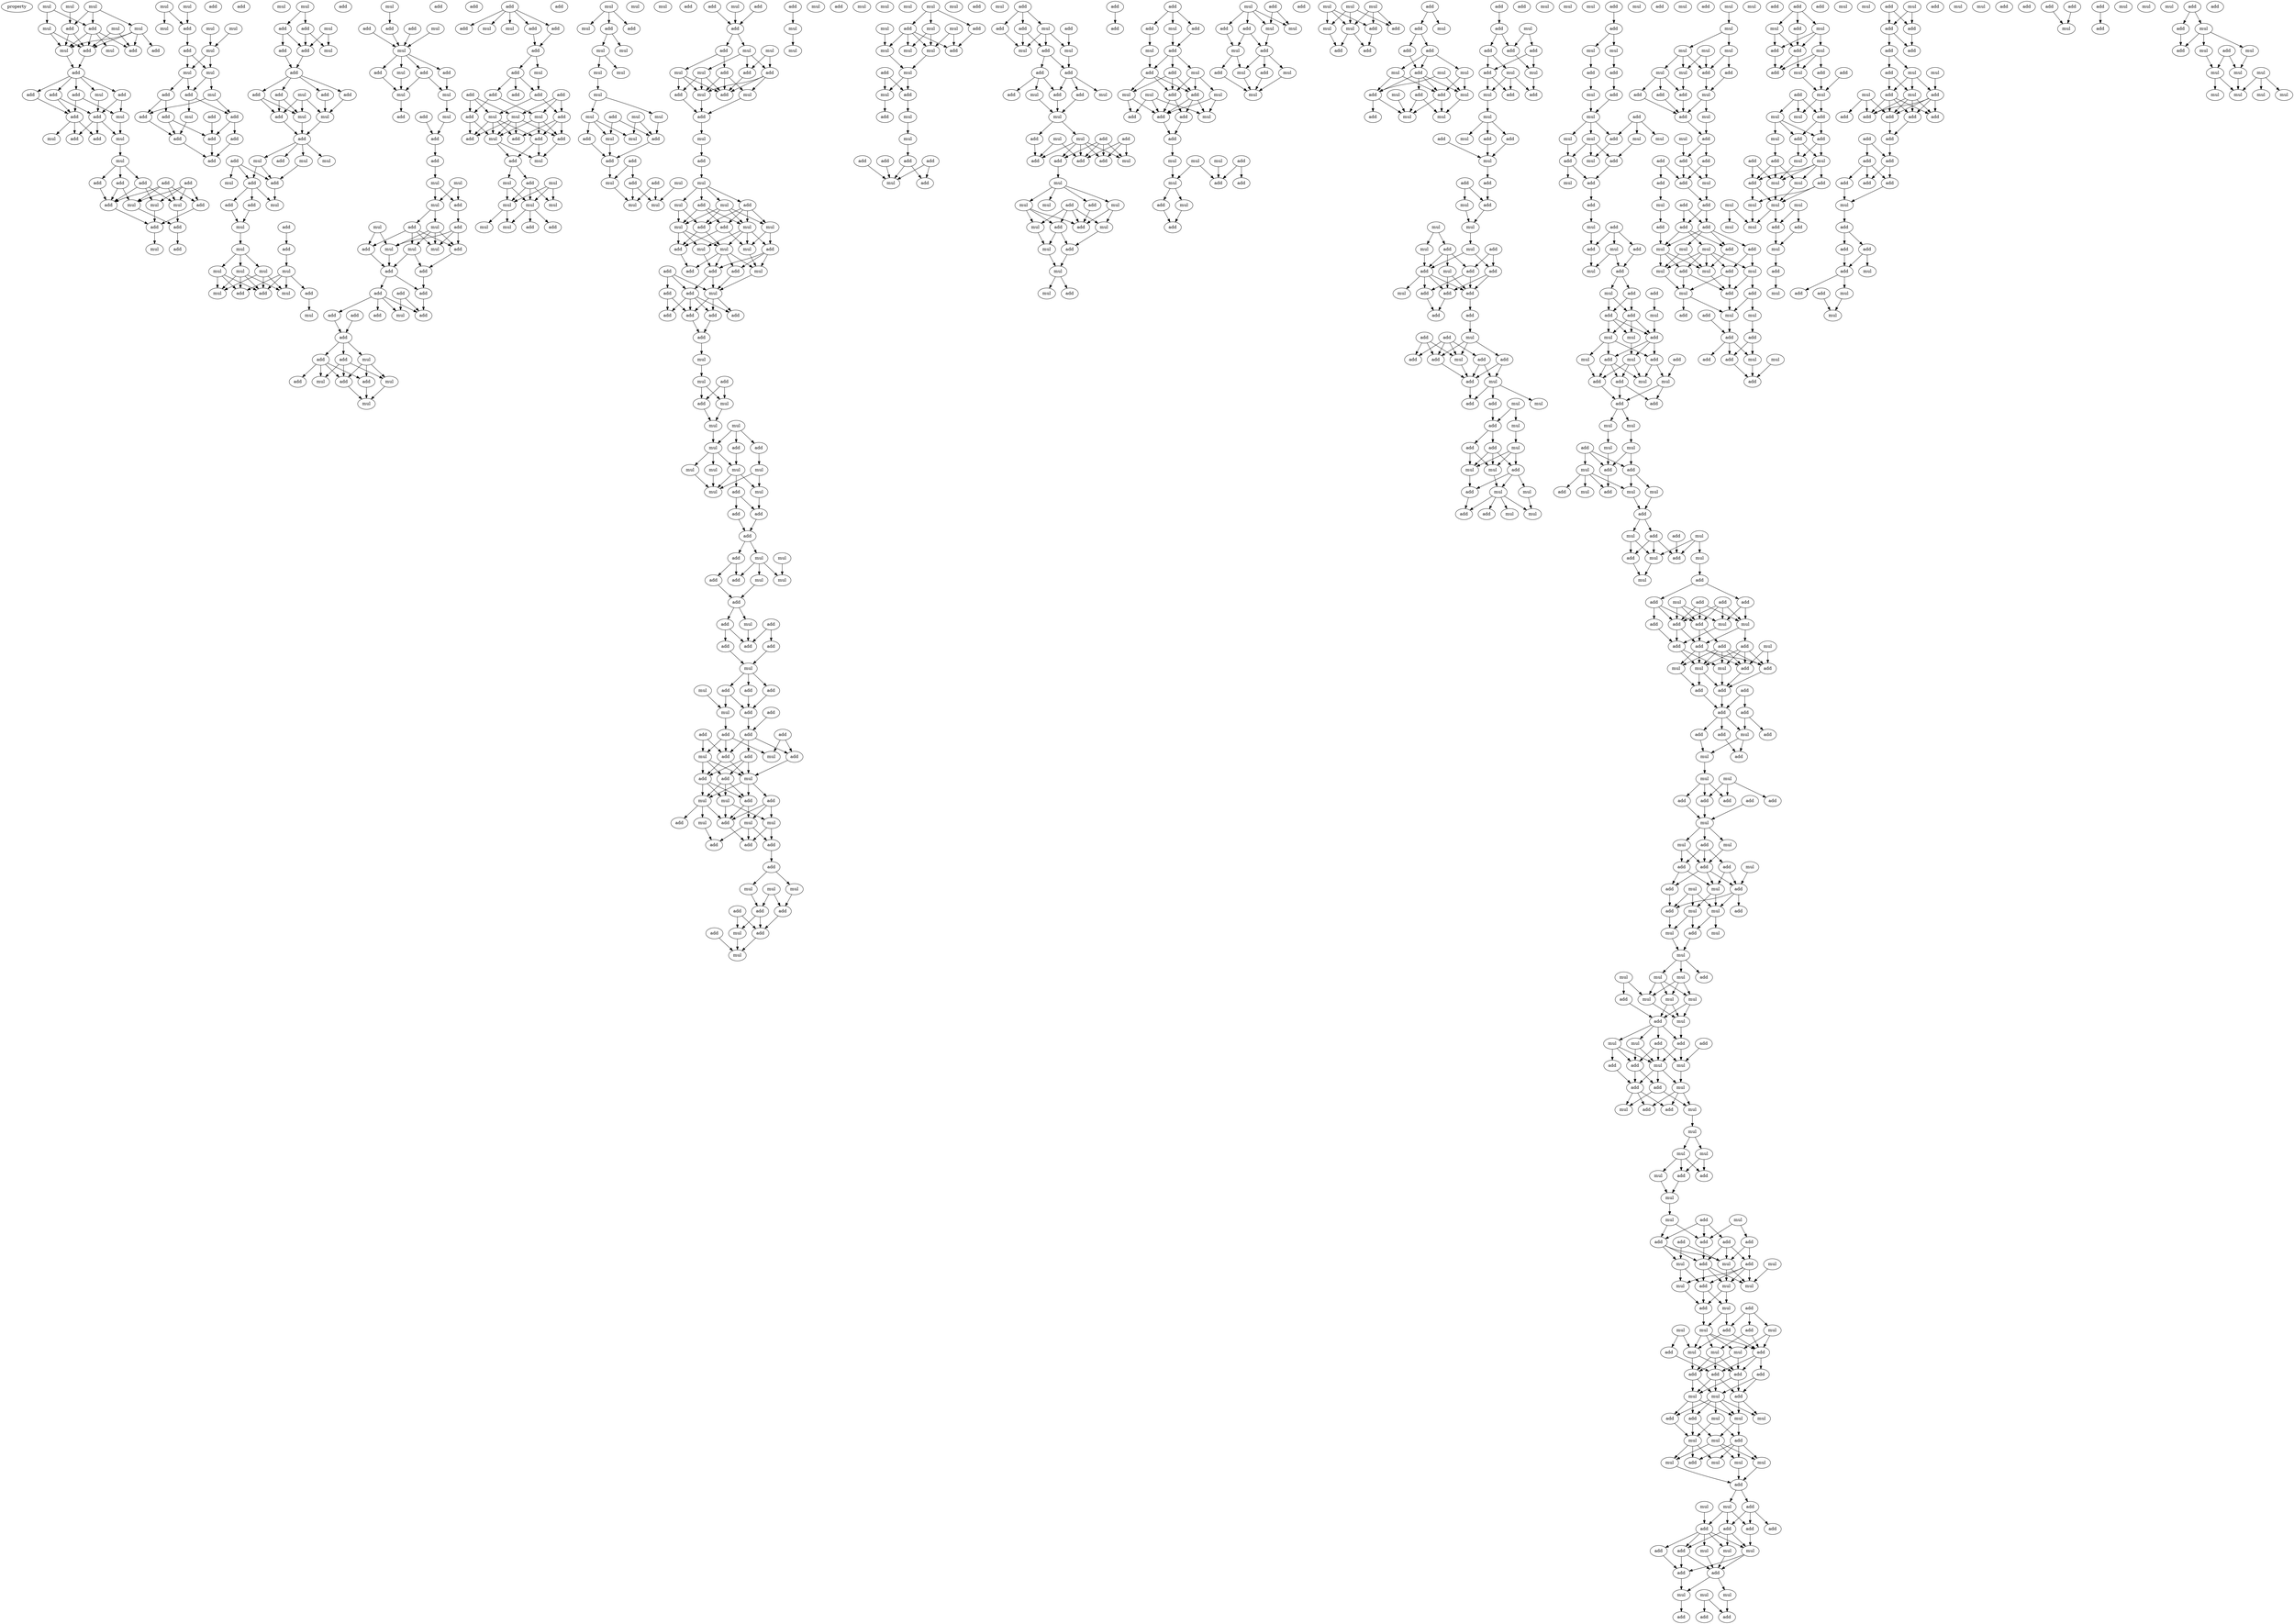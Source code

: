 digraph {
    node [fontcolor=black]
    property [mul=2,lf=1.6]
    0 [ label = mul ];
    1 [ label = mul ];
    2 [ label = mul ];
    3 [ label = mul ];
    4 [ label = mul ];
    5 [ label = add ];
    6 [ label = add ];
    7 [ label = mul ];
    8 [ label = mul ];
    9 [ label = add ];
    10 [ label = mul ];
    11 [ label = add ];
    12 [ label = add ];
    13 [ label = add ];
    14 [ label = add ];
    15 [ label = add ];
    16 [ label = mul ];
    17 [ label = add ];
    18 [ label = add ];
    19 [ label = add ];
    20 [ label = add ];
    21 [ label = mul ];
    22 [ label = add ];
    23 [ label = add ];
    24 [ label = mul ];
    25 [ label = mul ];
    26 [ label = mul ];
    27 [ label = add ];
    28 [ label = add ];
    29 [ label = add ];
    30 [ label = add ];
    31 [ label = add ];
    32 [ label = mul ];
    33 [ label = mul ];
    34 [ label = add ];
    35 [ label = mul ];
    36 [ label = add ];
    37 [ label = add ];
    38 [ label = add ];
    39 [ label = add ];
    40 [ label = mul ];
    41 [ label = mul ];
    42 [ label = mul ];
    43 [ label = mul ];
    44 [ label = mul ];
    45 [ label = add ];
    46 [ label = mul ];
    47 [ label = add ];
    48 [ label = mul ];
    49 [ label = mul ];
    50 [ label = mul ];
    51 [ label = mul ];
    52 [ label = add ];
    53 [ label = add ];
    54 [ label = add ];
    55 [ label = add ];
    56 [ label = add ];
    57 [ label = mul ];
    58 [ label = add ];
    59 [ label = add ];
    60 [ label = add ];
    61 [ label = add ];
    62 [ label = add ];
    63 [ label = add ];
    64 [ label = mul ];
    65 [ label = add ];
    66 [ label = mul ];
    67 [ label = mul ];
    68 [ label = add ];
    69 [ label = add ];
    70 [ label = add ];
    71 [ label = add ];
    72 [ label = add ];
    73 [ label = mul ];
    74 [ label = add ];
    75 [ label = add ];
    76 [ label = mul ];
    77 [ label = add ];
    78 [ label = add ];
    79 [ label = add ];
    80 [ label = add ];
    81 [ label = mul ];
    82 [ label = mul ];
    83 [ label = add ];
    84 [ label = add ];
    85 [ label = mul ];
    86 [ label = add ];
    87 [ label = mul ];
    88 [ label = mul ];
    89 [ label = add ];
    90 [ label = add ];
    91 [ label = mul ];
    92 [ label = mul ];
    93 [ label = add ];
    94 [ label = add ];
    95 [ label = mul ];
    96 [ label = add ];
    97 [ label = add ];
    98 [ label = mul ];
    99 [ label = mul ];
    100 [ label = mul ];
    101 [ label = mul ];
    102 [ label = mul ];
    103 [ label = add ];
    104 [ label = mul ];
    105 [ label = add ];
    106 [ label = add ];
    107 [ label = mul ];
    108 [ label = mul ];
    109 [ label = mul ];
    110 [ label = add ];
    111 [ label = add ];
    112 [ label = add ];
    113 [ label = mul ];
    114 [ label = mul ];
    115 [ label = add ];
    116 [ label = add ];
    117 [ label = add ];
    118 [ label = mul ];
    119 [ label = mul ];
    120 [ label = mul ];
    121 [ label = add ];
    122 [ label = add ];
    123 [ label = mul ];
    124 [ label = add ];
    125 [ label = add ];
    126 [ label = mul ];
    127 [ label = mul ];
    128 [ label = add ];
    129 [ label = mul ];
    130 [ label = add ];
    131 [ label = mul ];
    132 [ label = mul ];
    133 [ label = add ];
    134 [ label = add ];
    135 [ label = mul ];
    136 [ label = add ];
    137 [ label = mul ];
    138 [ label = mul ];
    139 [ label = add ];
    140 [ label = add ];
    141 [ label = add ];
    142 [ label = add ];
    143 [ label = add ];
    144 [ label = add ];
    145 [ label = add ];
    146 [ label = mul ];
    147 [ label = add ];
    148 [ label = add ];
    149 [ label = add ];
    150 [ label = add ];
    151 [ label = add ];
    152 [ label = mul ];
    153 [ label = add ];
    154 [ label = add ];
    155 [ label = mul ];
    156 [ label = add ];
    157 [ label = add ];
    158 [ label = mul ];
    159 [ label = mul ];
    160 [ label = add ];
    161 [ label = add ];
    162 [ label = add ];
    163 [ label = mul ];
    164 [ label = mul ];
    165 [ label = add ];
    166 [ label = add ];
    167 [ label = add ];
    168 [ label = add ];
    169 [ label = mul ];
    170 [ label = add ];
    171 [ label = add ];
    172 [ label = add ];
    173 [ label = add ];
    174 [ label = add ];
    175 [ label = mul ];
    176 [ label = mul ];
    177 [ label = add ];
    178 [ label = mul ];
    179 [ label = add ];
    180 [ label = mul ];
    181 [ label = add ];
    182 [ label = add ];
    183 [ label = add ];
    184 [ label = add ];
    185 [ label = mul ];
    186 [ label = add ];
    187 [ label = mul ];
    188 [ label = add ];
    189 [ label = mul ];
    190 [ label = mul ];
    191 [ label = mul ];
    192 [ label = mul ];
    193 [ label = add ];
    194 [ label = add ];
    195 [ label = add ];
    196 [ label = mul ];
    197 [ label = mul ];
    198 [ label = mul ];
    199 [ label = mul ];
    200 [ label = add ];
    201 [ label = add ];
    202 [ label = mul ];
    203 [ label = mul ];
    204 [ label = mul ];
    205 [ label = mul ];
    206 [ label = mul ];
    207 [ label = mul ];
    208 [ label = mul ];
    209 [ label = add ];
    210 [ label = mul ];
    211 [ label = mul ];
    212 [ label = add ];
    213 [ label = add ];
    214 [ label = mul ];
    215 [ label = mul ];
    216 [ label = add ];
    217 [ label = add ];
    218 [ label = add ];
    219 [ label = mul ];
    220 [ label = add ];
    221 [ label = mul ];
    222 [ label = mul ];
    223 [ label = mul ];
    224 [ label = mul ];
    225 [ label = add ];
    226 [ label = add ];
    227 [ label = mul ];
    228 [ label = add ];
    229 [ label = add ];
    230 [ label = add ];
    231 [ label = mul ];
    232 [ label = mul ];
    233 [ label = mul ];
    234 [ label = add ];
    235 [ label = add ];
    236 [ label = add ];
    237 [ label = mul ];
    238 [ label = add ];
    239 [ label = add ];
    240 [ label = mul ];
    241 [ label = mul ];
    242 [ label = add ];
    243 [ label = add ];
    244 [ label = mul ];
    245 [ label = mul ];
    246 [ label = mul ];
    247 [ label = add ];
    248 [ label = mul ];
    249 [ label = add ];
    250 [ label = mul ];
    251 [ label = mul ];
    252 [ label = add ];
    253 [ label = mul ];
    254 [ label = mul ];
    255 [ label = add ];
    256 [ label = add ];
    257 [ label = mul ];
    258 [ label = add ];
    259 [ label = mul ];
    260 [ label = mul ];
    261 [ label = mul ];
    262 [ label = add ];
    263 [ label = add ];
    264 [ label = add ];
    265 [ label = mul ];
    266 [ label = add ];
    267 [ label = add ];
    268 [ label = add ];
    269 [ label = add ];
    270 [ label = mul ];
    271 [ label = add ];
    272 [ label = add ];
    273 [ label = add ];
    274 [ label = add ];
    275 [ label = add ];
    276 [ label = mul ];
    277 [ label = mul ];
    278 [ label = add ];
    279 [ label = mul ];
    280 [ label = add ];
    281 [ label = mul ];
    282 [ label = mul ];
    283 [ label = mul ];
    284 [ label = add ];
    285 [ label = mul ];
    286 [ label = add ];
    287 [ label = add ];
    288 [ label = mul ];
    289 [ label = mul ];
    290 [ label = mul ];
    291 [ label = mul ];
    292 [ label = mul ];
    293 [ label = mul ];
    294 [ label = add ];
    295 [ label = add ];
    296 [ label = add ];
    297 [ label = add ];
    298 [ label = add ];
    299 [ label = mul ];
    300 [ label = mul ];
    301 [ label = mul ];
    302 [ label = mul ];
    303 [ label = add ];
    304 [ label = add ];
    305 [ label = mul ];
    306 [ label = add ];
    307 [ label = add ];
    308 [ label = mul ];
    309 [ label = add ];
    310 [ label = add ];
    311 [ label = add ];
    312 [ label = add ];
    313 [ label = mul ];
    314 [ label = add ];
    315 [ label = add ];
    316 [ label = mul ];
    317 [ label = add ];
    318 [ label = mul ];
    319 [ label = mul ];
    320 [ label = add ];
    321 [ label = add ];
    322 [ label = add ];
    323 [ label = add ];
    324 [ label = add ];
    325 [ label = add ];
    326 [ label = mul ];
    327 [ label = add ];
    328 [ label = add ];
    329 [ label = mul ];
    330 [ label = add ];
    331 [ label = add ];
    332 [ label = mul ];
    333 [ label = add ];
    334 [ label = mul ];
    335 [ label = add ];
    336 [ label = mul ];
    337 [ label = add ];
    338 [ label = add ];
    339 [ label = mul ];
    340 [ label = mul ];
    341 [ label = mul ];
    342 [ label = add ];
    343 [ label = add ];
    344 [ label = add ];
    345 [ label = add ];
    346 [ label = add ];
    347 [ label = mul ];
    348 [ label = mul ];
    349 [ label = mul ];
    350 [ label = add ];
    351 [ label = add ];
    352 [ label = add ];
    353 [ label = add ];
    354 [ label = mul ];
    355 [ label = add ];
    356 [ label = mul ];
    357 [ label = mul ];
    358 [ label = mul ];
    359 [ label = mul ];
    360 [ label = add ];
    361 [ label = mul ];
    362 [ label = add ];
    363 [ label = mul ];
    364 [ label = mul ];
    365 [ label = add ];
    366 [ label = mul ];
    367 [ label = mul ];
    368 [ label = mul ];
    369 [ label = add ];
    370 [ label = mul ];
    371 [ label = mul ];
    372 [ label = add ];
    373 [ label = mul ];
    374 [ label = add ];
    375 [ label = mul ];
    376 [ label = add ];
    377 [ label = add ];
    378 [ label = mul ];
    379 [ label = add ];
    380 [ label = add ];
    381 [ label = add ];
    382 [ label = mul ];
    383 [ label = add ];
    384 [ label = add ];
    385 [ label = add ];
    386 [ label = add ];
    387 [ label = add ];
    388 [ label = mul ];
    389 [ label = add ];
    390 [ label = mul ];
    391 [ label = mul ];
    392 [ label = add ];
    393 [ label = add ];
    394 [ label = add ];
    395 [ label = add ];
    396 [ label = mul ];
    397 [ label = mul ];
    398 [ label = add ];
    399 [ label = mul ];
    400 [ label = mul ];
    401 [ label = add ];
    402 [ label = mul ];
    403 [ label = add ];
    404 [ label = add ];
    405 [ label = add ];
    406 [ label = add ];
    407 [ label = add ];
    408 [ label = mul ];
    409 [ label = add ];
    410 [ label = mul ];
    411 [ label = mul ];
    412 [ label = add ];
    413 [ label = add ];
    414 [ label = mul ];
    415 [ label = mul ];
    416 [ label = add ];
    417 [ label = add ];
    418 [ label = mul ];
    419 [ label = mul ];
    420 [ label = mul ];
    421 [ label = add ];
    422 [ label = add ];
    423 [ label = mul ];
    424 [ label = mul ];
    425 [ label = add ];
    426 [ label = add ];
    427 [ label = add ];
    428 [ label = add ];
    429 [ label = add ];
    430 [ label = mul ];
    431 [ label = mul ];
    432 [ label = add ];
    433 [ label = add ];
    434 [ label = mul ];
    435 [ label = add ];
    436 [ label = add ];
    437 [ label = mul ];
    438 [ label = add ];
    439 [ label = mul ];
    440 [ label = mul ];
    441 [ label = mul ];
    442 [ label = add ];
    443 [ label = add ];
    444 [ label = add ];
    445 [ label = add ];
    446 [ label = mul ];
    447 [ label = add ];
    448 [ label = mul ];
    449 [ label = mul ];
    450 [ label = mul ];
    451 [ label = add ];
    452 [ label = add ];
    453 [ label = add ];
    454 [ label = mul ];
    455 [ label = add ];
    456 [ label = mul ];
    457 [ label = add ];
    458 [ label = mul ];
    459 [ label = add ];
    460 [ label = add ];
    461 [ label = mul ];
    462 [ label = add ];
    463 [ label = mul ];
    464 [ label = add ];
    465 [ label = add ];
    466 [ label = mul ];
    467 [ label = add ];
    468 [ label = mul ];
    469 [ label = mul ];
    470 [ label = mul ];
    471 [ label = mul ];
    472 [ label = mul ];
    473 [ label = mul ];
    474 [ label = mul ];
    475 [ label = add ];
    476 [ label = add ];
    477 [ label = add ];
    478 [ label = add ];
    479 [ label = add ];
    480 [ label = add ];
    481 [ label = mul ];
    482 [ label = add ];
    483 [ label = add ];
    484 [ label = mul ];
    485 [ label = add ];
    486 [ label = mul ];
    487 [ label = mul ];
    488 [ label = add ];
    489 [ label = mul ];
    490 [ label = add ];
    491 [ label = add ];
    492 [ label = mul ];
    493 [ label = mul ];
    494 [ label = mul ];
    495 [ label = add ];
    496 [ label = add ];
    497 [ label = mul ];
    498 [ label = add ];
    499 [ label = add ];
    500 [ label = add ];
    501 [ label = add ];
    502 [ label = add ];
    503 [ label = mul ];
    504 [ label = add ];
    505 [ label = mul ];
    506 [ label = add ];
    507 [ label = mul ];
    508 [ label = add ];
    509 [ label = mul ];
    510 [ label = add ];
    511 [ label = add ];
    512 [ label = mul ];
    513 [ label = mul ];
    514 [ label = add ];
    515 [ label = mul ];
    516 [ label = add ];
    517 [ label = add ];
    518 [ label = mul ];
    519 [ label = add ];
    520 [ label = mul ];
    521 [ label = mul ];
    522 [ label = mul ];
    523 [ label = add ];
    524 [ label = mul ];
    525 [ label = mul ];
    526 [ label = add ];
    527 [ label = add ];
    528 [ label = add ];
    529 [ label = add ];
    530 [ label = mul ];
    531 [ label = mul ];
    532 [ label = add ];
    533 [ label = add ];
    534 [ label = add ];
    535 [ label = mul ];
    536 [ label = add ];
    537 [ label = add ];
    538 [ label = add ];
    539 [ label = add ];
    540 [ label = mul ];
    541 [ label = add ];
    542 [ label = mul ];
    543 [ label = add ];
    544 [ label = add ];
    545 [ label = add ];
    546 [ label = add ];
    547 [ label = mul ];
    548 [ label = add ];
    549 [ label = mul ];
    550 [ label = mul ];
    551 [ label = add ];
    552 [ label = add ];
    553 [ label = mul ];
    554 [ label = add ];
    555 [ label = mul ];
    556 [ label = add ];
    557 [ label = mul ];
    558 [ label = add ];
    559 [ label = mul ];
    560 [ label = mul ];
    561 [ label = mul ];
    562 [ label = add ];
    563 [ label = add ];
    564 [ label = add ];
    565 [ label = add ];
    566 [ label = mul ];
    567 [ label = mul ];
    568 [ label = add ];
    569 [ label = mul ];
    570 [ label = mul ];
    571 [ label = add ];
    572 [ label = add ];
    573 [ label = mul ];
    574 [ label = add ];
    575 [ label = add ];
    576 [ label = mul ];
    577 [ label = mul ];
    578 [ label = mul ];
    579 [ label = mul ];
    580 [ label = mul ];
    581 [ label = add ];
    582 [ label = add ];
    583 [ label = mul ];
    584 [ label = add ];
    585 [ label = mul ];
    586 [ label = add ];
    587 [ label = add ];
    588 [ label = mul ];
    589 [ label = mul ];
    590 [ label = add ];
    591 [ label = add ];
    592 [ label = add ];
    593 [ label = mul ];
    594 [ label = add ];
    595 [ label = mul ];
    596 [ label = mul ];
    597 [ label = add ];
    598 [ label = add ];
    599 [ label = add ];
    600 [ label = mul ];
    601 [ label = add ];
    602 [ label = add ];
    603 [ label = mul ];
    604 [ label = mul ];
    605 [ label = mul ];
    606 [ label = add ];
    607 [ label = add ];
    608 [ label = mul ];
    609 [ label = add ];
    610 [ label = mul ];
    611 [ label = mul ];
    612 [ label = add ];
    613 [ label = add ];
    614 [ label = add ];
    615 [ label = add ];
    616 [ label = mul ];
    617 [ label = mul ];
    618 [ label = mul ];
    619 [ label = mul ];
    620 [ label = add ];
    621 [ label = add ];
    622 [ label = add ];
    623 [ label = mul ];
    624 [ label = mul ];
    625 [ label = add ];
    626 [ label = mul ];
    627 [ label = mul ];
    628 [ label = add ];
    629 [ label = add ];
    630 [ label = add ];
    631 [ label = mul ];
    632 [ label = mul ];
    633 [ label = add ];
    634 [ label = add ];
    635 [ label = mul ];
    636 [ label = add ];
    637 [ label = mul ];
    638 [ label = add ];
    639 [ label = mul ];
    640 [ label = add ];
    641 [ label = mul ];
    642 [ label = add ];
    643 [ label = add ];
    644 [ label = add ];
    645 [ label = add ];
    646 [ label = add ];
    647 [ label = add ];
    648 [ label = mul ];
    649 [ label = mul ];
    650 [ label = add ];
    651 [ label = add ];
    652 [ label = add ];
    653 [ label = add ];
    654 [ label = mul ];
    655 [ label = mul ];
    656 [ label = mul ];
    657 [ label = mul ];
    658 [ label = add ];
    659 [ label = add ];
    660 [ label = add ];
    661 [ label = add ];
    662 [ label = add ];
    663 [ label = add ];
    664 [ label = add ];
    665 [ label = mul ];
    666 [ label = add ];
    667 [ label = add ];
    668 [ label = add ];
    669 [ label = add ];
    670 [ label = mul ];
    671 [ label = mul ];
    672 [ label = mul ];
    673 [ label = add ];
    674 [ label = add ];
    675 [ label = add ];
    676 [ label = add ];
    677 [ label = add ];
    678 [ label = mul ];
    679 [ label = add ];
    680 [ label = mul ];
    681 [ label = mul ];
    682 [ label = add ];
    683 [ label = mul ];
    684 [ label = add ];
    685 [ label = add ];
    686 [ label = mul ];
    687 [ label = add ];
    688 [ label = add ];
    689 [ label = mul ];
    690 [ label = add ];
    691 [ label = mul ];
    692 [ label = mul ];
    693 [ label = add ];
    694 [ label = mul ];
    695 [ label = add ];
    696 [ label = add ];
    697 [ label = mul ];
    698 [ label = mul ];
    699 [ label = mul ];
    700 [ label = add ];
    701 [ label = mul ];
    702 [ label = mul ];
    703 [ label = mul ];
    704 [ label = mul ];
    705 [ label = add ];
    706 [ label = mul ];
    707 [ label = add ];
    708 [ label = mul ];
    709 [ label = mul ];
    710 [ label = add ];
    711 [ label = add ];
    712 [ label = add ];
    713 [ label = mul ];
    714 [ label = mul ];
    715 [ label = add ];
    716 [ label = mul ];
    717 [ label = add ];
    718 [ label = add ];
    719 [ label = add ];
    720 [ label = mul ];
    721 [ label = add ];
    722 [ label = mul ];
    723 [ label = add ];
    724 [ label = mul ];
    725 [ label = mul ];
    726 [ label = mul ];
    727 [ label = mul ];
    728 [ label = mul ];
    729 [ label = add ];
    730 [ label = add ];
    731 [ label = mul ];
    732 [ label = add ];
    733 [ label = mul ];
    734 [ label = mul ];
    735 [ label = add ];
    736 [ label = mul ];
    737 [ label = add ];
    738 [ label = add ];
    739 [ label = add ];
    740 [ label = add ];
    741 [ label = add ];
    742 [ label = mul ];
    743 [ label = add ];
    744 [ label = mul ];
    745 [ label = mul ];
    746 [ label = add ];
    747 [ label = add ];
    748 [ label = mul ];
    749 [ label = mul ];
    750 [ label = mul ];
    751 [ label = add ];
    752 [ label = mul ];
    753 [ label = add ];
    754 [ label = mul ];
    755 [ label = add ];
    756 [ label = mul ];
    757 [ label = add ];
    758 [ label = mul ];
    759 [ label = mul ];
    760 [ label = mul ];
    761 [ label = add ];
    762 [ label = mul ];
    763 [ label = add ];
    764 [ label = add ];
    765 [ label = add ];
    766 [ label = add ];
    767 [ label = add ];
    768 [ label = add ];
    769 [ label = mul ];
    770 [ label = mul ];
    771 [ label = mul ];
    772 [ label = mul ];
    773 [ label = add ];
    774 [ label = mul ];
    775 [ label = add ];
    776 [ label = add ];
    777 [ label = mul ];
    778 [ label = mul ];
    779 [ label = mul ];
    780 [ label = mul ];
    781 [ label = mul ];
    782 [ label = mul ];
    783 [ label = add ];
    784 [ label = add ];
    785 [ label = mul ];
    786 [ label = mul ];
    787 [ label = add ];
    788 [ label = add ];
    789 [ label = add ];
    790 [ label = add ];
    791 [ label = add ];
    792 [ label = mul ];
    793 [ label = mul ];
    794 [ label = mul ];
    795 [ label = add ];
    796 [ label = add ];
    797 [ label = add ];
    798 [ label = add ];
    799 [ label = mul ];
    800 [ label = mul ];
    801 [ label = mul ];
    802 [ label = add ];
    803 [ label = add ];
    804 [ label = mul ];
    805 [ label = add ];
    806 [ label = mul ];
    807 [ label = mul ];
    808 [ label = mul ];
    809 [ label = mul ];
    810 [ label = mul ];
    811 [ label = add ];
    812 [ label = add ];
    813 [ label = mul ];
    814 [ label = mul ];
    815 [ label = add ];
    816 [ label = add ];
    817 [ label = add ];
    818 [ label = add ];
    819 [ label = mul ];
    820 [ label = mul ];
    821 [ label = add ];
    822 [ label = add ];
    823 [ label = add ];
    824 [ label = add ];
    825 [ label = add ];
    826 [ label = add ];
    827 [ label = mul ];
    828 [ label = add ];
    829 [ label = mul ];
    830 [ label = add ];
    831 [ label = mul ];
    832 [ label = add ];
    833 [ label = add ];
    834 [ label = add ];
    835 [ label = mul ];
    836 [ label = add ];
    837 [ label = mul ];
    838 [ label = mul ];
    839 [ label = add ];
    840 [ label = add ];
    841 [ label = mul ];
    842 [ label = mul ];
    843 [ label = add ];
    844 [ label = mul ];
    845 [ label = mul ];
    846 [ label = add ];
    847 [ label = add ];
    848 [ label = add ];
    849 [ label = add ];
    850 [ label = mul ];
    851 [ label = mul ];
    852 [ label = add ];
    853 [ label = add ];
    854 [ label = mul ];
    855 [ label = add ];
    856 [ label = mul ];
    857 [ label = add ];
    858 [ label = add ];
    859 [ label = add ];
    860 [ label = add ];
    861 [ label = add ];
    862 [ label = mul ];
    863 [ label = add ];
    864 [ label = mul ];
    865 [ label = mul ];
    866 [ label = add ];
    867 [ label = add ];
    868 [ label = mul ];
    869 [ label = add ];
    870 [ label = add ];
    871 [ label = mul ];
    872 [ label = add ];
    873 [ label = add ];
    874 [ label = mul ];
    875 [ label = mul ];
    876 [ label = add ];
    877 [ label = mul ];
    878 [ label = add ];
    879 [ label = add ];
    880 [ label = mul ];
    881 [ label = add ];
    882 [ label = mul ];
    883 [ label = add ];
    884 [ label = mul ];
    885 [ label = add ];
    886 [ label = add ];
    887 [ label = mul ];
    888 [ label = mul ];
    889 [ label = mul ];
    890 [ label = mul ];
    891 [ label = mul ];
    892 [ label = mul ];
    893 [ label = add ];
    894 [ label = mul ];
    895 [ label = mul ];
    896 [ label = add ];
    897 [ label = mul ];
    898 [ label = add ];
    899 [ label = mul ];
    900 [ label = mul ];
    901 [ label = add ];
    902 [ label = mul ];
    903 [ label = add ];
    904 [ label = add ];
    905 [ label = add ];
    906 [ label = add ];
    907 [ label = mul ];
    908 [ label = add ];
    909 [ label = mul ];
    910 [ label = add ];
    911 [ label = mul ];
    912 [ label = mul ];
    913 [ label = mul ];
    914 [ label = add ];
    915 [ label = add ];
    916 [ label = add ];
    917 [ label = add ];
    918 [ label = add ];
    919 [ label = add ];
    920 [ label = add ];
    921 [ label = add ];
    922 [ label = add ];
    923 [ label = add ];
    924 [ label = add ];
    925 [ label = add ];
    926 [ label = add ];
    927 [ label = add ];
    928 [ label = mul ];
    929 [ label = add ];
    930 [ label = mul ];
    931 [ label = add ];
    932 [ label = add ];
    933 [ label = add ];
    934 [ label = mul ];
    935 [ label = add ];
    936 [ label = add ];
    937 [ label = add ];
    938 [ label = mul ];
    939 [ label = add ];
    940 [ label = mul ];
    941 [ label = add ];
    942 [ label = add ];
    943 [ label = mul ];
    944 [ label = add ];
    945 [ label = mul ];
    946 [ label = add ];
    947 [ label = mul ];
    948 [ label = mul ];
    949 [ label = add ];
    950 [ label = add ];
    951 [ label = add ];
    952 [ label = mul ];
    953 [ label = add ];
    954 [ label = add ];
    955 [ label = mul ];
    956 [ label = mul ];
    957 [ label = mul ];
    958 [ label = mul ];
    959 [ label = mul ];
    960 [ label = mul ];
    961 [ label = mul ];
    962 [ label = mul ];
    963 [ label = mul ];
    0 -> 3 [ name = 0 ];
    0 -> 5 [ name = 1 ];
    0 -> 6 [ name = 2 ];
    1 -> 6 [ name = 3 ];
    2 -> 5 [ name = 4 ];
    2 -> 7 [ name = 5 ];
    3 -> 8 [ name = 6 ];
    3 -> 9 [ name = 7 ];
    3 -> 11 [ name = 8 ];
    3 -> 12 [ name = 9 ];
    4 -> 9 [ name = 10 ];
    4 -> 12 [ name = 11 ];
    5 -> 8 [ name = 12 ];
    5 -> 9 [ name = 13 ];
    5 -> 10 [ name = 14 ];
    5 -> 12 [ name = 15 ];
    6 -> 8 [ name = 16 ];
    6 -> 9 [ name = 17 ];
    7 -> 8 [ name = 18 ];
    7 -> 9 [ name = 19 ];
    8 -> 13 [ name = 20 ];
    9 -> 13 [ name = 21 ];
    13 -> 14 [ name = 22 ];
    13 -> 15 [ name = 23 ];
    13 -> 16 [ name = 24 ];
    13 -> 17 [ name = 25 ];
    13 -> 18 [ name = 26 ];
    14 -> 19 [ name = 27 ];
    14 -> 21 [ name = 28 ];
    15 -> 19 [ name = 29 ];
    16 -> 20 [ name = 30 ];
    17 -> 20 [ name = 31 ];
    17 -> 21 [ name = 32 ];
    18 -> 19 [ name = 33 ];
    18 -> 20 [ name = 34 ];
    19 -> 22 [ name = 35 ];
    19 -> 23 [ name = 36 ];
    19 -> 24 [ name = 37 ];
    20 -> 22 [ name = 38 ];
    20 -> 23 [ name = 39 ];
    20 -> 25 [ name = 40 ];
    21 -> 25 [ name = 41 ];
    25 -> 26 [ name = 42 ];
    26 -> 27 [ name = 43 ];
    26 -> 28 [ name = 44 ];
    26 -> 29 [ name = 45 ];
    27 -> 34 [ name = 46 ];
    28 -> 32 [ name = 47 ];
    28 -> 33 [ name = 48 ];
    28 -> 34 [ name = 49 ];
    29 -> 34 [ name = 50 ];
    29 -> 35 [ name = 51 ];
    30 -> 32 [ name = 52 ];
    30 -> 34 [ name = 53 ];
    30 -> 35 [ name = 54 ];
    30 -> 36 [ name = 55 ];
    31 -> 32 [ name = 56 ];
    31 -> 33 [ name = 57 ];
    31 -> 35 [ name = 58 ];
    31 -> 36 [ name = 59 ];
    32 -> 37 [ name = 60 ];
    33 -> 38 [ name = 61 ];
    34 -> 38 [ name = 62 ];
    35 -> 37 [ name = 63 ];
    36 -> 38 [ name = 64 ];
    37 -> 39 [ name = 65 ];
    38 -> 40 [ name = 66 ];
    41 -> 43 [ name = 67 ];
    41 -> 45 [ name = 68 ];
    42 -> 45 [ name = 69 ];
    44 -> 48 [ name = 70 ];
    45 -> 47 [ name = 71 ];
    46 -> 48 [ name = 72 ];
    47 -> 49 [ name = 73 ];
    47 -> 50 [ name = 74 ];
    48 -> 49 [ name = 75 ];
    48 -> 50 [ name = 76 ];
    49 -> 52 [ name = 77 ];
    49 -> 53 [ name = 78 ];
    50 -> 51 [ name = 79 ];
    50 -> 53 [ name = 80 ];
    51 -> 54 [ name = 81 ];
    51 -> 56 [ name = 82 ];
    52 -> 54 [ name = 83 ];
    52 -> 58 [ name = 84 ];
    53 -> 56 [ name = 85 ];
    53 -> 57 [ name = 86 ];
    54 -> 59 [ name = 87 ];
    55 -> 61 [ name = 88 ];
    56 -> 60 [ name = 89 ];
    56 -> 61 [ name = 90 ];
    57 -> 59 [ name = 91 ];
    58 -> 59 [ name = 92 ];
    58 -> 61 [ name = 93 ];
    59 -> 65 [ name = 94 ];
    60 -> 65 [ name = 95 ];
    61 -> 65 [ name = 96 ];
    66 -> 68 [ name = 97 ];
    66 -> 69 [ name = 98 ];
    67 -> 72 [ name = 99 ];
    67 -> 73 [ name = 100 ];
    68 -> 71 [ name = 101 ];
    68 -> 72 [ name = 102 ];
    69 -> 72 [ name = 103 ];
    69 -> 73 [ name = 104 ];
    71 -> 74 [ name = 105 ];
    72 -> 74 [ name = 106 ];
    74 -> 75 [ name = 107 ];
    74 -> 77 [ name = 108 ];
    74 -> 78 [ name = 109 ];
    74 -> 79 [ name = 110 ];
    75 -> 80 [ name = 111 ];
    75 -> 81 [ name = 112 ];
    76 -> 80 [ name = 113 ];
    76 -> 81 [ name = 114 ];
    76 -> 82 [ name = 115 ];
    77 -> 82 [ name = 116 ];
    78 -> 80 [ name = 117 ];
    78 -> 81 [ name = 118 ];
    79 -> 82 [ name = 119 ];
    80 -> 83 [ name = 120 ];
    81 -> 83 [ name = 121 ];
    82 -> 83 [ name = 122 ];
    83 -> 84 [ name = 123 ];
    83 -> 85 [ name = 124 ];
    83 -> 87 [ name = 125 ];
    83 -> 88 [ name = 126 ];
    85 -> 90 [ name = 127 ];
    86 -> 89 [ name = 128 ];
    86 -> 90 [ name = 129 ];
    86 -> 91 [ name = 130 ];
    88 -> 89 [ name = 131 ];
    88 -> 90 [ name = 132 ];
    89 -> 92 [ name = 133 ];
    89 -> 93 [ name = 134 ];
    89 -> 94 [ name = 135 ];
    90 -> 92 [ name = 136 ];
    93 -> 95 [ name = 137 ];
    94 -> 95 [ name = 138 ];
    95 -> 98 [ name = 139 ];
    96 -> 97 [ name = 140 ];
    97 -> 100 [ name = 141 ];
    98 -> 99 [ name = 142 ];
    98 -> 101 [ name = 143 ];
    98 -> 102 [ name = 144 ];
    99 -> 103 [ name = 145 ];
    99 -> 104 [ name = 146 ];
    99 -> 105 [ name = 147 ];
    99 -> 107 [ name = 148 ];
    100 -> 103 [ name = 149 ];
    100 -> 104 [ name = 150 ];
    100 -> 105 [ name = 151 ];
    100 -> 106 [ name = 152 ];
    101 -> 103 [ name = 153 ];
    101 -> 104 [ name = 154 ];
    101 -> 107 [ name = 155 ];
    102 -> 103 [ name = 156 ];
    102 -> 105 [ name = 157 ];
    102 -> 107 [ name = 158 ];
    106 -> 108 [ name = 159 ];
    109 -> 111 [ name = 160 ];
    110 -> 114 [ name = 161 ];
    111 -> 114 [ name = 162 ];
    112 -> 114 [ name = 163 ];
    113 -> 114 [ name = 164 ];
    114 -> 115 [ name = 165 ];
    114 -> 116 [ name = 166 ];
    114 -> 117 [ name = 167 ];
    114 -> 118 [ name = 168 ];
    115 -> 120 [ name = 169 ];
    116 -> 119 [ name = 170 ];
    117 -> 119 [ name = 171 ];
    117 -> 120 [ name = 172 ];
    118 -> 120 [ name = 173 ];
    119 -> 123 [ name = 174 ];
    120 -> 122 [ name = 175 ];
    121 -> 124 [ name = 176 ];
    123 -> 124 [ name = 177 ];
    124 -> 125 [ name = 178 ];
    125 -> 126 [ name = 179 ];
    126 -> 128 [ name = 180 ];
    126 -> 129 [ name = 181 ];
    127 -> 128 [ name = 182 ];
    127 -> 129 [ name = 183 ];
    128 -> 133 [ name = 184 ];
    129 -> 130 [ name = 185 ];
    129 -> 131 [ name = 186 ];
    130 -> 134 [ name = 187 ];
    130 -> 135 [ name = 188 ];
    130 -> 136 [ name = 189 ];
    130 -> 138 [ name = 190 ];
    131 -> 135 [ name = 191 ];
    131 -> 136 [ name = 192 ];
    131 -> 137 [ name = 193 ];
    131 -> 138 [ name = 194 ];
    132 -> 134 [ name = 195 ];
    132 -> 137 [ name = 196 ];
    133 -> 136 [ name = 197 ];
    133 -> 137 [ name = 198 ];
    133 -> 138 [ name = 199 ];
    134 -> 139 [ name = 200 ];
    135 -> 139 [ name = 201 ];
    135 -> 140 [ name = 202 ];
    136 -> 140 [ name = 203 ];
    137 -> 139 [ name = 204 ];
    139 -> 141 [ name = 205 ];
    139 -> 143 [ name = 206 ];
    140 -> 141 [ name = 207 ];
    141 -> 145 [ name = 208 ];
    142 -> 145 [ name = 209 ];
    142 -> 146 [ name = 210 ];
    143 -> 144 [ name = 211 ];
    143 -> 145 [ name = 212 ];
    143 -> 146 [ name = 213 ];
    143 -> 147 [ name = 214 ];
    144 -> 150 [ name = 215 ];
    148 -> 150 [ name = 216 ];
    150 -> 151 [ name = 217 ];
    150 -> 152 [ name = 218 ];
    150 -> 153 [ name = 219 ];
    151 -> 155 [ name = 220 ];
    151 -> 157 [ name = 221 ];
    151 -> 158 [ name = 222 ];
    152 -> 156 [ name = 223 ];
    152 -> 157 [ name = 224 ];
    152 -> 158 [ name = 225 ];
    153 -> 154 [ name = 226 ];
    153 -> 155 [ name = 227 ];
    153 -> 156 [ name = 228 ];
    153 -> 157 [ name = 229 ];
    156 -> 159 [ name = 230 ];
    157 -> 159 [ name = 231 ];
    158 -> 159 [ name = 232 ];
    161 -> 162 [ name = 233 ];
    161 -> 163 [ name = 234 ];
    161 -> 164 [ name = 235 ];
    161 -> 165 [ name = 236 ];
    161 -> 166 [ name = 237 ];
    165 -> 167 [ name = 238 ];
    166 -> 167 [ name = 239 ];
    167 -> 168 [ name = 240 ];
    167 -> 169 [ name = 241 ];
    168 -> 172 [ name = 242 ];
    168 -> 173 [ name = 243 ];
    168 -> 174 [ name = 244 ];
    169 -> 172 [ name = 245 ];
    170 -> 175 [ name = 246 ];
    170 -> 176 [ name = 247 ];
    170 -> 179 [ name = 248 ];
    171 -> 175 [ name = 249 ];
    171 -> 177 [ name = 250 ];
    171 -> 178 [ name = 251 ];
    172 -> 176 [ name = 252 ];
    172 -> 177 [ name = 253 ];
    173 -> 178 [ name = 254 ];
    173 -> 179 [ name = 255 ];
    175 -> 180 [ name = 256 ];
    175 -> 182 [ name = 257 ];
    175 -> 183 [ name = 258 ];
    175 -> 184 [ name = 259 ];
    176 -> 180 [ name = 260 ];
    176 -> 181 [ name = 261 ];
    176 -> 182 [ name = 262 ];
    176 -> 184 [ name = 263 ];
    177 -> 181 [ name = 264 ];
    177 -> 183 [ name = 265 ];
    177 -> 184 [ name = 266 ];
    178 -> 180 [ name = 267 ];
    178 -> 181 [ name = 268 ];
    178 -> 183 [ name = 269 ];
    179 -> 180 [ name = 270 ];
    179 -> 182 [ name = 271 ];
    180 -> 185 [ name = 272 ];
    180 -> 186 [ name = 273 ];
    181 -> 185 [ name = 274 ];
    181 -> 186 [ name = 275 ];
    183 -> 185 [ name = 276 ];
    186 -> 188 [ name = 277 ];
    186 -> 189 [ name = 278 ];
    187 -> 190 [ name = 279 ];
    187 -> 191 [ name = 280 ];
    187 -> 192 [ name = 281 ];
    188 -> 190 [ name = 282 ];
    188 -> 191 [ name = 283 ];
    188 -> 192 [ name = 284 ];
    189 -> 190 [ name = 285 ];
    189 -> 191 [ name = 286 ];
    190 -> 196 [ name = 287 ];
    190 -> 197 [ name = 288 ];
    191 -> 194 [ name = 289 ];
    191 -> 195 [ name = 290 ];
    191 -> 196 [ name = 291 ];
    198 -> 199 [ name = 292 ];
    198 -> 200 [ name = 293 ];
    198 -> 201 [ name = 294 ];
    200 -> 203 [ name = 295 ];
    200 -> 204 [ name = 296 ];
    203 -> 205 [ name = 297 ];
    203 -> 206 [ name = 298 ];
    205 -> 207 [ name = 299 ];
    207 -> 208 [ name = 300 ];
    207 -> 210 [ name = 301 ];
    208 -> 213 [ name = 302 ];
    209 -> 213 [ name = 303 ];
    209 -> 215 [ name = 304 ];
    210 -> 212 [ name = 305 ];
    210 -> 214 [ name = 306 ];
    210 -> 215 [ name = 307 ];
    211 -> 213 [ name = 308 ];
    211 -> 214 [ name = 309 ];
    212 -> 217 [ name = 310 ];
    213 -> 217 [ name = 311 ];
    215 -> 217 [ name = 312 ];
    216 -> 218 [ name = 313 ];
    216 -> 219 [ name = 314 ];
    217 -> 219 [ name = 315 ];
    218 -> 222 [ name = 316 ];
    218 -> 223 [ name = 317 ];
    219 -> 222 [ name = 318 ];
    220 -> 222 [ name = 319 ];
    220 -> 223 [ name = 320 ];
    221 -> 223 [ name = 321 ];
    226 -> 229 [ name = 322 ];
    227 -> 229 [ name = 323 ];
    228 -> 229 [ name = 324 ];
    229 -> 230 [ name = 325 ];
    229 -> 231 [ name = 326 ];
    230 -> 233 [ name = 327 ];
    230 -> 234 [ name = 328 ];
    231 -> 235 [ name = 329 ];
    231 -> 236 [ name = 330 ];
    231 -> 237 [ name = 331 ];
    232 -> 235 [ name = 332 ];
    232 -> 236 [ name = 333 ];
    233 -> 238 [ name = 334 ];
    233 -> 239 [ name = 335 ];
    233 -> 241 [ name = 336 ];
    234 -> 238 [ name = 337 ];
    234 -> 240 [ name = 338 ];
    234 -> 241 [ name = 339 ];
    235 -> 238 [ name = 340 ];
    236 -> 238 [ name = 341 ];
    236 -> 240 [ name = 342 ];
    236 -> 241 [ name = 343 ];
    237 -> 238 [ name = 344 ];
    237 -> 239 [ name = 345 ];
    237 -> 241 [ name = 346 ];
    239 -> 243 [ name = 347 ];
    240 -> 243 [ name = 348 ];
    241 -> 243 [ name = 349 ];
    242 -> 245 [ name = 350 ];
    243 -> 244 [ name = 351 ];
    244 -> 247 [ name = 352 ];
    245 -> 246 [ name = 353 ];
    247 -> 248 [ name = 354 ];
    248 -> 249 [ name = 355 ];
    248 -> 250 [ name = 356 ];
    248 -> 251 [ name = 357 ];
    248 -> 252 [ name = 358 ];
    249 -> 254 [ name = 359 ];
    249 -> 255 [ name = 360 ];
    249 -> 257 [ name = 361 ];
    250 -> 256 [ name = 362 ];
    250 -> 257 [ name = 363 ];
    251 -> 253 [ name = 364 ];
    251 -> 254 [ name = 365 ];
    251 -> 256 [ name = 366 ];
    251 -> 257 [ name = 367 ];
    252 -> 253 [ name = 368 ];
    252 -> 254 [ name = 369 ];
    252 -> 255 [ name = 370 ];
    252 -> 256 [ name = 371 ];
    253 -> 261 [ name = 372 ];
    253 -> 262 [ name = 373 ];
    254 -> 259 [ name = 374 ];
    254 -> 260 [ name = 375 ];
    254 -> 261 [ name = 376 ];
    254 -> 262 [ name = 377 ];
    255 -> 258 [ name = 378 ];
    255 -> 261 [ name = 379 ];
    256 -> 258 [ name = 380 ];
    256 -> 260 [ name = 381 ];
    257 -> 258 [ name = 382 ];
    257 -> 259 [ name = 383 ];
    257 -> 260 [ name = 384 ];
    258 -> 264 [ name = 385 ];
    259 -> 267 [ name = 386 ];
    260 -> 263 [ name = 387 ];
    260 -> 264 [ name = 388 ];
    260 -> 265 [ name = 389 ];
    260 -> 267 [ name = 390 ];
    261 -> 265 [ name = 391 ];
    262 -> 263 [ name = 392 ];
    262 -> 265 [ name = 393 ];
    262 -> 267 [ name = 394 ];
    263 -> 270 [ name = 395 ];
    265 -> 270 [ name = 396 ];
    266 -> 268 [ name = 397 ];
    266 -> 269 [ name = 398 ];
    266 -> 270 [ name = 399 ];
    267 -> 268 [ name = 400 ];
    267 -> 270 [ name = 401 ];
    268 -> 271 [ name = 402 ];
    268 -> 272 [ name = 403 ];
    268 -> 273 [ name = 404 ];
    268 -> 274 [ name = 405 ];
    269 -> 273 [ name = 406 ];
    269 -> 274 [ name = 407 ];
    270 -> 271 [ name = 408 ];
    270 -> 272 [ name = 409 ];
    270 -> 273 [ name = 410 ];
    272 -> 275 [ name = 411 ];
    273 -> 275 [ name = 412 ];
    275 -> 276 [ name = 413 ];
    276 -> 277 [ name = 414 ];
    277 -> 280 [ name = 415 ];
    277 -> 281 [ name = 416 ];
    278 -> 280 [ name = 417 ];
    278 -> 281 [ name = 418 ];
    280 -> 283 [ name = 419 ];
    281 -> 283 [ name = 420 ];
    282 -> 284 [ name = 421 ];
    282 -> 285 [ name = 422 ];
    282 -> 286 [ name = 423 ];
    283 -> 285 [ name = 424 ];
    284 -> 290 [ name = 425 ];
    285 -> 288 [ name = 426 ];
    285 -> 290 [ name = 427 ];
    285 -> 291 [ name = 428 ];
    286 -> 289 [ name = 429 ];
    288 -> 293 [ name = 430 ];
    289 -> 292 [ name = 431 ];
    289 -> 293 [ name = 432 ];
    290 -> 292 [ name = 433 ];
    290 -> 293 [ name = 434 ];
    290 -> 294 [ name = 435 ];
    291 -> 293 [ name = 436 ];
    292 -> 295 [ name = 437 ];
    294 -> 295 [ name = 438 ];
    294 -> 296 [ name = 439 ];
    295 -> 297 [ name = 440 ];
    296 -> 297 [ name = 441 ];
    297 -> 298 [ name = 442 ];
    297 -> 299 [ name = 443 ];
    298 -> 303 [ name = 444 ];
    298 -> 304 [ name = 445 ];
    299 -> 302 [ name = 446 ];
    299 -> 303 [ name = 447 ];
    299 -> 305 [ name = 448 ];
    300 -> 305 [ name = 449 ];
    302 -> 306 [ name = 450 ];
    304 -> 306 [ name = 451 ];
    306 -> 308 [ name = 452 ];
    306 -> 309 [ name = 453 ];
    307 -> 311 [ name = 454 ];
    307 -> 312 [ name = 455 ];
    308 -> 312 [ name = 456 ];
    309 -> 310 [ name = 457 ];
    309 -> 312 [ name = 458 ];
    310 -> 313 [ name = 459 ];
    311 -> 313 [ name = 460 ];
    313 -> 314 [ name = 461 ];
    313 -> 315 [ name = 462 ];
    313 -> 317 [ name = 463 ];
    314 -> 320 [ name = 464 ];
    315 -> 320 [ name = 465 ];
    316 -> 319 [ name = 466 ];
    317 -> 319 [ name = 467 ];
    317 -> 320 [ name = 468 ];
    319 -> 325 [ name = 469 ];
    320 -> 323 [ name = 470 ];
    321 -> 323 [ name = 471 ];
    322 -> 327 [ name = 472 ];
    322 -> 329 [ name = 473 ];
    323 -> 327 [ name = 474 ];
    323 -> 328 [ name = 475 ];
    323 -> 330 [ name = 476 ];
    324 -> 326 [ name = 477 ];
    324 -> 330 [ name = 478 ];
    325 -> 326 [ name = 479 ];
    325 -> 327 [ name = 480 ];
    325 -> 329 [ name = 481 ];
    327 -> 331 [ name = 482 ];
    327 -> 332 [ name = 483 ];
    328 -> 331 [ name = 484 ];
    328 -> 332 [ name = 485 ];
    328 -> 333 [ name = 486 ];
    329 -> 331 [ name = 487 ];
    329 -> 332 [ name = 488 ];
    329 -> 333 [ name = 489 ];
    330 -> 332 [ name = 490 ];
    331 -> 334 [ name = 491 ];
    331 -> 336 [ name = 492 ];
    331 -> 337 [ name = 493 ];
    332 -> 335 [ name = 494 ];
    332 -> 336 [ name = 495 ];
    332 -> 337 [ name = 496 ];
    333 -> 334 [ name = 497 ];
    333 -> 336 [ name = 498 ];
    333 -> 337 [ name = 499 ];
    334 -> 339 [ name = 500 ];
    334 -> 342 [ name = 501 ];
    335 -> 339 [ name = 502 ];
    335 -> 341 [ name = 503 ];
    335 -> 342 [ name = 504 ];
    336 -> 338 [ name = 505 ];
    336 -> 340 [ name = 506 ];
    336 -> 342 [ name = 507 ];
    337 -> 341 [ name = 508 ];
    337 -> 342 [ name = 509 ];
    339 -> 344 [ name = 510 ];
    339 -> 345 [ name = 511 ];
    340 -> 343 [ name = 512 ];
    341 -> 343 [ name = 513 ];
    341 -> 344 [ name = 514 ];
    341 -> 345 [ name = 515 ];
    342 -> 345 [ name = 516 ];
    344 -> 346 [ name = 517 ];
    346 -> 348 [ name = 518 ];
    346 -> 349 [ name = 519 ];
    347 -> 350 [ name = 520 ];
    347 -> 352 [ name = 521 ];
    348 -> 350 [ name = 522 ];
    349 -> 352 [ name = 523 ];
    350 -> 355 [ name = 524 ];
    351 -> 354 [ name = 525 ];
    351 -> 355 [ name = 526 ];
    352 -> 354 [ name = 527 ];
    352 -> 355 [ name = 528 ];
    353 -> 356 [ name = 529 ];
    354 -> 356 [ name = 530 ];
    355 -> 356 [ name = 531 ];
    358 -> 359 [ name = 532 ];
    358 -> 360 [ name = 533 ];
    358 -> 362 [ name = 534 ];
    359 -> 366 [ name = 535 ];
    359 -> 367 [ name = 536 ];
    360 -> 365 [ name = 537 ];
    361 -> 365 [ name = 538 ];
    361 -> 366 [ name = 539 ];
    362 -> 364 [ name = 540 ];
    362 -> 365 [ name = 541 ];
    362 -> 366 [ name = 542 ];
    362 -> 367 [ name = 543 ];
    363 -> 364 [ name = 544 ];
    364 -> 370 [ name = 545 ];
    366 -> 370 [ name = 546 ];
    369 -> 371 [ name = 547 ];
    369 -> 372 [ name = 548 ];
    370 -> 371 [ name = 549 ];
    370 -> 372 [ name = 550 ];
    371 -> 374 [ name = 551 ];
    372 -> 373 [ name = 552 ];
    373 -> 375 [ name = 553 ];
    375 -> 379 [ name = 554 ];
    377 -> 382 [ name = 555 ];
    379 -> 382 [ name = 556 ];
    379 -> 383 [ name = 557 ];
    380 -> 382 [ name = 558 ];
    381 -> 382 [ name = 559 ];
    381 -> 383 [ name = 560 ];
    384 -> 386 [ name = 561 ];
    384 -> 387 [ name = 562 ];
    384 -> 388 [ name = 563 ];
    385 -> 391 [ name = 564 ];
    386 -> 389 [ name = 565 ];
    386 -> 390 [ name = 566 ];
    387 -> 390 [ name = 567 ];
    388 -> 389 [ name = 568 ];
    388 -> 390 [ name = 569 ];
    388 -> 391 [ name = 570 ];
    389 -> 392 [ name = 571 ];
    389 -> 393 [ name = 572 ];
    391 -> 393 [ name = 573 ];
    392 -> 395 [ name = 574 ];
    392 -> 397 [ name = 575 ];
    392 -> 398 [ name = 576 ];
    393 -> 394 [ name = 577 ];
    393 -> 396 [ name = 578 ];
    393 -> 398 [ name = 579 ];
    394 -> 399 [ name = 580 ];
    397 -> 399 [ name = 581 ];
    398 -> 399 [ name = 582 ];
    399 -> 400 [ name = 583 ];
    399 -> 403 [ name = 584 ];
    400 -> 405 [ name = 585 ];
    400 -> 406 [ name = 586 ];
    400 -> 407 [ name = 587 ];
    400 -> 408 [ name = 588 ];
    400 -> 409 [ name = 589 ];
    401 -> 406 [ name = 590 ];
    401 -> 407 [ name = 591 ];
    401 -> 408 [ name = 592 ];
    401 -> 409 [ name = 593 ];
    402 -> 405 [ name = 594 ];
    402 -> 406 [ name = 595 ];
    403 -> 405 [ name = 596 ];
    404 -> 406 [ name = 597 ];
    404 -> 408 [ name = 598 ];
    404 -> 409 [ name = 599 ];
    407 -> 410 [ name = 600 ];
    410 -> 411 [ name = 601 ];
    410 -> 412 [ name = 602 ];
    410 -> 414 [ name = 603 ];
    410 -> 415 [ name = 604 ];
    411 -> 416 [ name = 605 ];
    411 -> 417 [ name = 606 ];
    411 -> 419 [ name = 607 ];
    412 -> 416 [ name = 608 ];
    413 -> 416 [ name = 609 ];
    413 -> 417 [ name = 610 ];
    413 -> 418 [ name = 611 ];
    413 -> 419 [ name = 612 ];
    414 -> 416 [ name = 613 ];
    414 -> 418 [ name = 614 ];
    417 -> 420 [ name = 615 ];
    417 -> 421 [ name = 616 ];
    418 -> 421 [ name = 617 ];
    419 -> 420 [ name = 618 ];
    420 -> 423 [ name = 619 ];
    421 -> 423 [ name = 620 ];
    422 -> 426 [ name = 621 ];
    423 -> 424 [ name = 622 ];
    423 -> 425 [ name = 623 ];
    427 -> 428 [ name = 624 ];
    427 -> 429 [ name = 625 ];
    427 -> 430 [ name = 626 ];
    428 -> 431 [ name = 627 ];
    429 -> 432 [ name = 628 ];
    430 -> 432 [ name = 629 ];
    431 -> 435 [ name = 630 ];
    432 -> 433 [ name = 631 ];
    432 -> 434 [ name = 632 ];
    432 -> 435 [ name = 633 ];
    433 -> 436 [ name = 634 ];
    433 -> 437 [ name = 635 ];
    433 -> 438 [ name = 636 ];
    434 -> 436 [ name = 637 ];
    434 -> 438 [ name = 638 ];
    434 -> 439 [ name = 639 ];
    435 -> 436 [ name = 640 ];
    435 -> 437 [ name = 641 ];
    435 -> 438 [ name = 642 ];
    436 -> 442 [ name = 643 ];
    436 -> 443 [ name = 644 ];
    437 -> 442 [ name = 645 ];
    437 -> 444 [ name = 646 ];
    438 -> 441 [ name = 647 ];
    438 -> 442 [ name = 648 ];
    438 -> 443 [ name = 649 ];
    439 -> 441 [ name = 650 ];
    439 -> 442 [ name = 651 ];
    440 -> 441 [ name = 652 ];
    440 -> 442 [ name = 653 ];
    440 -> 444 [ name = 654 ];
    442 -> 445 [ name = 655 ];
    443 -> 445 [ name = 656 ];
    445 -> 449 [ name = 657 ];
    446 -> 452 [ name = 658 ];
    447 -> 451 [ name = 659 ];
    447 -> 452 [ name = 660 ];
    448 -> 450 [ name = 661 ];
    448 -> 452 [ name = 662 ];
    449 -> 450 [ name = 663 ];
    450 -> 453 [ name = 664 ];
    450 -> 454 [ name = 665 ];
    453 -> 455 [ name = 666 ];
    454 -> 455 [ name = 667 ];
    456 -> 458 [ name = 668 ];
    456 -> 459 [ name = 669 ];
    456 -> 460 [ name = 670 ];
    456 -> 461 [ name = 671 ];
    457 -> 458 [ name = 672 ];
    457 -> 461 [ name = 673 ];
    458 -> 464 [ name = 674 ];
    459 -> 463 [ name = 675 ];
    460 -> 463 [ name = 676 ];
    460 -> 464 [ name = 677 ];
    463 -> 465 [ name = 678 ];
    463 -> 466 [ name = 679 ];
    464 -> 466 [ name = 680 ];
    464 -> 467 [ name = 681 ];
    464 -> 468 [ name = 682 ];
    465 -> 469 [ name = 683 ];
    466 -> 469 [ name = 684 ];
    467 -> 469 [ name = 685 ];
    468 -> 469 [ name = 686 ];
    470 -> 473 [ name = 687 ];
    470 -> 474 [ name = 688 ];
    470 -> 476 [ name = 689 ];
    471 -> 474 [ name = 690 ];
    471 -> 475 [ name = 691 ];
    471 -> 476 [ name = 692 ];
    472 -> 473 [ name = 693 ];
    472 -> 474 [ name = 694 ];
    472 -> 475 [ name = 695 ];
    473 -> 477 [ name = 696 ];
    474 -> 477 [ name = 697 ];
    474 -> 478 [ name = 698 ];
    475 -> 478 [ name = 699 ];
    479 -> 480 [ name = 700 ];
    479 -> 481 [ name = 701 ];
    480 -> 482 [ name = 702 ];
    480 -> 483 [ name = 703 ];
    482 -> 485 [ name = 704 ];
    483 -> 484 [ name = 705 ];
    483 -> 485 [ name = 706 ];
    483 -> 487 [ name = 707 ];
    484 -> 489 [ name = 708 ];
    484 -> 491 [ name = 709 ];
    485 -> 488 [ name = 710 ];
    485 -> 489 [ name = 711 ];
    485 -> 490 [ name = 712 ];
    485 -> 491 [ name = 713 ];
    486 -> 489 [ name = 714 ];
    486 -> 490 [ name = 715 ];
    487 -> 490 [ name = 716 ];
    487 -> 491 [ name = 717 ];
    488 -> 493 [ name = 718 ];
    488 -> 494 [ name = 719 ];
    489 -> 493 [ name = 720 ];
    490 -> 494 [ name = 721 ];
    490 -> 495 [ name = 722 ];
    491 -> 493 [ name = 723 ];
    491 -> 494 [ name = 724 ];
    492 -> 494 [ name = 725 ];
    496 -> 498 [ name = 726 ];
    497 -> 499 [ name = 727 ];
    497 -> 500 [ name = 728 ];
    498 -> 500 [ name = 729 ];
    498 -> 502 [ name = 730 ];
    499 -> 504 [ name = 731 ];
    499 -> 505 [ name = 732 ];
    500 -> 505 [ name = 733 ];
    502 -> 503 [ name = 734 ];
    502 -> 504 [ name = 735 ];
    503 -> 506 [ name = 736 ];
    503 -> 507 [ name = 737 ];
    503 -> 508 [ name = 738 ];
    504 -> 507 [ name = 739 ];
    504 -> 508 [ name = 740 ];
    505 -> 506 [ name = 741 ];
    507 -> 509 [ name = 742 ];
    509 -> 510 [ name = 743 ];
    509 -> 511 [ name = 744 ];
    509 -> 512 [ name = 745 ];
    510 -> 515 [ name = 746 ];
    511 -> 515 [ name = 747 ];
    514 -> 515 [ name = 748 ];
    515 -> 516 [ name = 749 ];
    516 -> 519 [ name = 750 ];
    517 -> 518 [ name = 751 ];
    517 -> 519 [ name = 752 ];
    518 -> 520 [ name = 753 ];
    519 -> 520 [ name = 754 ];
    520 -> 525 [ name = 755 ];
    521 -> 523 [ name = 756 ];
    521 -> 524 [ name = 757 ];
    523 -> 528 [ name = 758 ];
    523 -> 529 [ name = 759 ];
    523 -> 530 [ name = 760 ];
    524 -> 528 [ name = 761 ];
    525 -> 527 [ name = 762 ];
    525 -> 528 [ name = 763 ];
    526 -> 527 [ name = 764 ];
    526 -> 529 [ name = 765 ];
    527 -> 532 [ name = 766 ];
    527 -> 533 [ name = 767 ];
    528 -> 531 [ name = 768 ];
    528 -> 532 [ name = 769 ];
    528 -> 533 [ name = 770 ];
    528 -> 534 [ name = 771 ];
    529 -> 532 [ name = 772 ];
    529 -> 534 [ name = 773 ];
    530 -> 532 [ name = 774 ];
    530 -> 533 [ name = 775 ];
    532 -> 536 [ name = 776 ];
    533 -> 537 [ name = 777 ];
    534 -> 537 [ name = 778 ];
    536 -> 540 [ name = 779 ];
    538 -> 542 [ name = 780 ];
    538 -> 543 [ name = 781 ];
    538 -> 544 [ name = 782 ];
    538 -> 545 [ name = 783 ];
    539 -> 542 [ name = 784 ];
    539 -> 543 [ name = 785 ];
    539 -> 544 [ name = 786 ];
    540 -> 541 [ name = 787 ];
    540 -> 542 [ name = 788 ];
    540 -> 543 [ name = 789 ];
    541 -> 546 [ name = 790 ];
    541 -> 547 [ name = 791 ];
    542 -> 546 [ name = 792 ];
    543 -> 546 [ name = 793 ];
    545 -> 546 [ name = 794 ];
    545 -> 547 [ name = 795 ];
    546 -> 551 [ name = 796 ];
    547 -> 548 [ name = 797 ];
    547 -> 549 [ name = 798 ];
    547 -> 551 [ name = 799 ];
    548 -> 552 [ name = 800 ];
    550 -> 552 [ name = 801 ];
    550 -> 553 [ name = 802 ];
    552 -> 554 [ name = 803 ];
    552 -> 556 [ name = 804 ];
    553 -> 555 [ name = 805 ];
    554 -> 557 [ name = 806 ];
    554 -> 558 [ name = 807 ];
    554 -> 559 [ name = 808 ];
    555 -> 557 [ name = 809 ];
    555 -> 558 [ name = 810 ];
    555 -> 559 [ name = 811 ];
    556 -> 557 [ name = 812 ];
    556 -> 559 [ name = 813 ];
    557 -> 562 [ name = 814 ];
    558 -> 560 [ name = 815 ];
    558 -> 561 [ name = 816 ];
    558 -> 562 [ name = 817 ];
    559 -> 561 [ name = 818 ];
    560 -> 567 [ name = 819 ];
    561 -> 564 [ name = 820 ];
    561 -> 565 [ name = 821 ];
    561 -> 566 [ name = 822 ];
    561 -> 567 [ name = 823 ];
    562 -> 565 [ name = 824 ];
    563 -> 568 [ name = 825 ];
    568 -> 569 [ name = 826 ];
    568 -> 570 [ name = 827 ];
    569 -> 571 [ name = 828 ];
    570 -> 572 [ name = 829 ];
    571 -> 573 [ name = 830 ];
    572 -> 574 [ name = 831 ];
    573 -> 576 [ name = 832 ];
    574 -> 576 [ name = 833 ];
    575 -> 579 [ name = 834 ];
    575 -> 580 [ name = 835 ];
    575 -> 581 [ name = 836 ];
    576 -> 577 [ name = 837 ];
    576 -> 578 [ name = 838 ];
    576 -> 581 [ name = 839 ];
    577 -> 582 [ name = 840 ];
    577 -> 583 [ name = 841 ];
    577 -> 584 [ name = 842 ];
    578 -> 584 [ name = 843 ];
    580 -> 582 [ name = 844 ];
    581 -> 583 [ name = 845 ];
    582 -> 586 [ name = 846 ];
    584 -> 585 [ name = 847 ];
    584 -> 586 [ name = 848 ];
    586 -> 587 [ name = 849 ];
    587 -> 589 [ name = 850 ];
    589 -> 592 [ name = 851 ];
    590 -> 591 [ name = 852 ];
    590 -> 592 [ name = 853 ];
    590 -> 593 [ name = 854 ];
    591 -> 594 [ name = 855 ];
    592 -> 595 [ name = 856 ];
    593 -> 594 [ name = 857 ];
    593 -> 595 [ name = 858 ];
    594 -> 596 [ name = 859 ];
    594 -> 597 [ name = 860 ];
    596 -> 599 [ name = 861 ];
    596 -> 601 [ name = 862 ];
    597 -> 599 [ name = 863 ];
    597 -> 601 [ name = 864 ];
    598 -> 600 [ name = 865 ];
    599 -> 602 [ name = 866 ];
    599 -> 603 [ name = 867 ];
    599 -> 604 [ name = 868 ];
    600 -> 602 [ name = 869 ];
    601 -> 602 [ name = 870 ];
    601 -> 603 [ name = 871 ];
    601 -> 604 [ name = 872 ];
    602 -> 606 [ name = 873 ];
    602 -> 607 [ name = 874 ];
    602 -> 608 [ name = 875 ];
    603 -> 605 [ name = 876 ];
    603 -> 606 [ name = 877 ];
    603 -> 607 [ name = 878 ];
    604 -> 608 [ name = 879 ];
    605 -> 613 [ name = 880 ];
    606 -> 610 [ name = 881 ];
    606 -> 611 [ name = 882 ];
    607 -> 610 [ name = 883 ];
    607 -> 612 [ name = 884 ];
    607 -> 613 [ name = 885 ];
    608 -> 610 [ name = 886 ];
    608 -> 612 [ name = 887 ];
    608 -> 613 [ name = 888 ];
    609 -> 611 [ name = 889 ];
    611 -> 614 [ name = 890 ];
    611 -> 615 [ name = 891 ];
    612 -> 614 [ name = 892 ];
    612 -> 615 [ name = 893 ];
    613 -> 614 [ name = 894 ];
    614 -> 616 [ name = 895 ];
    614 -> 617 [ name = 896 ];
    616 -> 618 [ name = 897 ];
    617 -> 619 [ name = 898 ];
    618 -> 621 [ name = 899 ];
    618 -> 622 [ name = 900 ];
    619 -> 622 [ name = 901 ];
    620 -> 621 [ name = 902 ];
    620 -> 622 [ name = 903 ];
    620 -> 623 [ name = 904 ];
    621 -> 624 [ name = 905 ];
    621 -> 626 [ name = 906 ];
    622 -> 625 [ name = 907 ];
    623 -> 625 [ name = 908 ];
    623 -> 626 [ name = 909 ];
    623 -> 627 [ name = 910 ];
    623 -> 628 [ name = 911 ];
    624 -> 629 [ name = 912 ];
    626 -> 629 [ name = 913 ];
    629 -> 632 [ name = 914 ];
    629 -> 633 [ name = 915 ];
    630 -> 634 [ name = 916 ];
    631 -> 634 [ name = 917 ];
    631 -> 635 [ name = 918 ];
    631 -> 637 [ name = 919 ];
    632 -> 635 [ name = 920 ];
    632 -> 636 [ name = 921 ];
    633 -> 634 [ name = 922 ];
    633 -> 635 [ name = 923 ];
    633 -> 636 [ name = 924 ];
    635 -> 639 [ name = 925 ];
    636 -> 639 [ name = 926 ];
    637 -> 638 [ name = 927 ];
    638 -> 640 [ name = 928 ];
    638 -> 644 [ name = 929 ];
    640 -> 645 [ name = 930 ];
    640 -> 646 [ name = 931 ];
    640 -> 647 [ name = 932 ];
    641 -> 646 [ name = 933 ];
    641 -> 647 [ name = 934 ];
    641 -> 649 [ name = 935 ];
    642 -> 646 [ name = 936 ];
    642 -> 647 [ name = 937 ];
    642 -> 648 [ name = 938 ];
    642 -> 649 [ name = 939 ];
    643 -> 646 [ name = 940 ];
    643 -> 647 [ name = 941 ];
    643 -> 648 [ name = 942 ];
    644 -> 648 [ name = 943 ];
    644 -> 649 [ name = 944 ];
    645 -> 652 [ name = 945 ];
    646 -> 651 [ name = 946 ];
    646 -> 653 [ name = 947 ];
    647 -> 652 [ name = 948 ];
    647 -> 653 [ name = 949 ];
    648 -> 650 [ name = 950 ];
    648 -> 653 [ name = 951 ];
    649 -> 652 [ name = 952 ];
    650 -> 656 [ name = 953 ];
    650 -> 657 [ name = 954 ];
    650 -> 658 [ name = 955 ];
    650 -> 659 [ name = 956 ];
    651 -> 655 [ name = 957 ];
    651 -> 656 [ name = 958 ];
    651 -> 657 [ name = 959 ];
    651 -> 658 [ name = 960 ];
    651 -> 659 [ name = 961 ];
    652 -> 656 [ name = 962 ];
    652 -> 657 [ name = 963 ];
    653 -> 655 [ name = 964 ];
    653 -> 657 [ name = 965 ];
    653 -> 658 [ name = 966 ];
    653 -> 659 [ name = 967 ];
    654 -> 658 [ name = 968 ];
    654 -> 659 [ name = 969 ];
    655 -> 662 [ name = 970 ];
    656 -> 661 [ name = 971 ];
    657 -> 661 [ name = 972 ];
    657 -> 662 [ name = 973 ];
    658 -> 661 [ name = 974 ];
    659 -> 661 [ name = 975 ];
    660 -> 663 [ name = 976 ];
    660 -> 664 [ name = 977 ];
    661 -> 663 [ name = 978 ];
    662 -> 663 [ name = 979 ];
    663 -> 665 [ name = 980 ];
    663 -> 667 [ name = 981 ];
    663 -> 668 [ name = 982 ];
    664 -> 665 [ name = 983 ];
    664 -> 666 [ name = 984 ];
    665 -> 669 [ name = 985 ];
    665 -> 670 [ name = 986 ];
    667 -> 669 [ name = 987 ];
    668 -> 670 [ name = 988 ];
    670 -> 672 [ name = 989 ];
    671 -> 675 [ name = 990 ];
    671 -> 676 [ name = 991 ];
    671 -> 677 [ name = 992 ];
    672 -> 674 [ name = 993 ];
    672 -> 676 [ name = 994 ];
    672 -> 677 [ name = 995 ];
    673 -> 678 [ name = 996 ];
    674 -> 678 [ name = 997 ];
    677 -> 678 [ name = 998 ];
    678 -> 679 [ name = 999 ];
    678 -> 680 [ name = 1000 ];
    678 -> 681 [ name = 1001 ];
    679 -> 682 [ name = 1002 ];
    679 -> 684 [ name = 1003 ];
    679 -> 685 [ name = 1004 ];
    680 -> 685 [ name = 1005 ];
    681 -> 684 [ name = 1006 ];
    681 -> 685 [ name = 1007 ];
    682 -> 687 [ name = 1008 ];
    682 -> 689 [ name = 1009 ];
    683 -> 687 [ name = 1010 ];
    684 -> 688 [ name = 1011 ];
    684 -> 689 [ name = 1012 ];
    685 -> 687 [ name = 1013 ];
    685 -> 688 [ name = 1014 ];
    685 -> 689 [ name = 1015 ];
    686 -> 690 [ name = 1016 ];
    686 -> 691 [ name = 1017 ];
    686 -> 692 [ name = 1018 ];
    687 -> 690 [ name = 1019 ];
    687 -> 692 [ name = 1020 ];
    687 -> 693 [ name = 1021 ];
    688 -> 690 [ name = 1022 ];
    689 -> 691 [ name = 1023 ];
    689 -> 692 [ name = 1024 ];
    690 -> 697 [ name = 1025 ];
    691 -> 696 [ name = 1026 ];
    691 -> 697 [ name = 1027 ];
    692 -> 694 [ name = 1028 ];
    692 -> 696 [ name = 1029 ];
    696 -> 698 [ name = 1030 ];
    697 -> 698 [ name = 1031 ];
    698 -> 699 [ name = 1032 ];
    698 -> 700 [ name = 1033 ];
    698 -> 701 [ name = 1034 ];
    699 -> 703 [ name = 1035 ];
    699 -> 704 [ name = 1036 ];
    699 -> 706 [ name = 1037 ];
    701 -> 703 [ name = 1038 ];
    701 -> 704 [ name = 1039 ];
    701 -> 706 [ name = 1040 ];
    702 -> 704 [ name = 1041 ];
    702 -> 705 [ name = 1042 ];
    703 -> 707 [ name = 1043 ];
    703 -> 708 [ name = 1044 ];
    704 -> 708 [ name = 1045 ];
    705 -> 707 [ name = 1046 ];
    706 -> 707 [ name = 1047 ];
    706 -> 708 [ name = 1048 ];
    707 -> 709 [ name = 1049 ];
    707 -> 710 [ name = 1050 ];
    707 -> 712 [ name = 1051 ];
    707 -> 713 [ name = 1052 ];
    708 -> 712 [ name = 1053 ];
    709 -> 716 [ name = 1054 ];
    709 -> 717 [ name = 1055 ];
    710 -> 714 [ name = 1056 ];
    710 -> 716 [ name = 1057 ];
    710 -> 717 [ name = 1058 ];
    711 -> 714 [ name = 1059 ];
    712 -> 714 [ name = 1060 ];
    712 -> 716 [ name = 1061 ];
    713 -> 715 [ name = 1062 ];
    713 -> 716 [ name = 1063 ];
    713 -> 717 [ name = 1064 ];
    714 -> 720 [ name = 1065 ];
    715 -> 719 [ name = 1066 ];
    716 -> 718 [ name = 1067 ];
    716 -> 719 [ name = 1068 ];
    716 -> 720 [ name = 1069 ];
    717 -> 718 [ name = 1070 ];
    717 -> 719 [ name = 1071 ];
    718 -> 722 [ name = 1072 ];
    718 -> 724 [ name = 1073 ];
    719 -> 721 [ name = 1074 ];
    719 -> 723 [ name = 1075 ];
    719 -> 724 [ name = 1076 ];
    720 -> 721 [ name = 1077 ];
    720 -> 722 [ name = 1078 ];
    720 -> 723 [ name = 1079 ];
    722 -> 725 [ name = 1080 ];
    725 -> 726 [ name = 1081 ];
    725 -> 727 [ name = 1082 ];
    726 -> 730 [ name = 1083 ];
    726 -> 732 [ name = 1084 ];
    727 -> 730 [ name = 1085 ];
    727 -> 731 [ name = 1086 ];
    727 -> 732 [ name = 1087 ];
    731 -> 733 [ name = 1088 ];
    732 -> 733 [ name = 1089 ];
    733 -> 734 [ name = 1090 ];
    734 -> 738 [ name = 1091 ];
    734 -> 741 [ name = 1092 ];
    735 -> 738 [ name = 1093 ];
    735 -> 739 [ name = 1094 ];
    735 -> 741 [ name = 1095 ];
    736 -> 737 [ name = 1096 ];
    736 -> 738 [ name = 1097 ];
    737 -> 743 [ name = 1098 ];
    737 -> 745 [ name = 1099 ];
    738 -> 746 [ name = 1100 ];
    739 -> 743 [ name = 1101 ];
    739 -> 745 [ name = 1102 ];
    739 -> 746 [ name = 1103 ];
    740 -> 742 [ name = 1104 ];
    740 -> 745 [ name = 1105 ];
    741 -> 742 [ name = 1106 ];
    741 -> 745 [ name = 1107 ];
    741 -> 746 [ name = 1108 ];
    742 -> 747 [ name = 1109 ];
    742 -> 748 [ name = 1110 ];
    743 -> 747 [ name = 1111 ];
    743 -> 748 [ name = 1112 ];
    743 -> 749 [ name = 1113 ];
    743 -> 750 [ name = 1114 ];
    744 -> 749 [ name = 1115 ];
    745 -> 749 [ name = 1116 ];
    745 -> 750 [ name = 1117 ];
    746 -> 747 [ name = 1118 ];
    746 -> 749 [ name = 1119 ];
    746 -> 750 [ name = 1120 ];
    747 -> 752 [ name = 1121 ];
    747 -> 753 [ name = 1122 ];
    748 -> 753 [ name = 1123 ];
    750 -> 752 [ name = 1124 ];
    750 -> 753 [ name = 1125 ];
    751 -> 755 [ name = 1126 ];
    751 -> 757 [ name = 1127 ];
    751 -> 758 [ name = 1128 ];
    752 -> 754 [ name = 1129 ];
    752 -> 755 [ name = 1130 ];
    753 -> 754 [ name = 1131 ];
    754 -> 759 [ name = 1132 ];
    754 -> 760 [ name = 1133 ];
    754 -> 762 [ name = 1134 ];
    754 -> 763 [ name = 1135 ];
    755 -> 760 [ name = 1136 ];
    755 -> 763 [ name = 1137 ];
    756 -> 760 [ name = 1138 ];
    756 -> 761 [ name = 1139 ];
    757 -> 762 [ name = 1140 ];
    757 -> 763 [ name = 1141 ];
    758 -> 759 [ name = 1142 ];
    758 -> 763 [ name = 1143 ];
    759 -> 764 [ name = 1144 ];
    759 -> 765 [ name = 1145 ];
    760 -> 764 [ name = 1146 ];
    760 -> 765 [ name = 1147 ];
    761 -> 767 [ name = 1148 ];
    762 -> 764 [ name = 1149 ];
    762 -> 765 [ name = 1150 ];
    762 -> 767 [ name = 1151 ];
    763 -> 765 [ name = 1152 ];
    763 -> 766 [ name = 1153 ];
    763 -> 767 [ name = 1154 ];
    764 -> 769 [ name = 1155 ];
    764 -> 770 [ name = 1156 ];
    765 -> 768 [ name = 1157 ];
    765 -> 769 [ name = 1158 ];
    766 -> 768 [ name = 1159 ];
    766 -> 770 [ name = 1160 ];
    767 -> 768 [ name = 1161 ];
    767 -> 769 [ name = 1162 ];
    767 -> 770 [ name = 1163 ];
    768 -> 772 [ name = 1164 ];
    768 -> 774 [ name = 1165 ];
    769 -> 772 [ name = 1166 ];
    769 -> 773 [ name = 1167 ];
    769 -> 775 [ name = 1168 ];
    770 -> 771 [ name = 1169 ];
    770 -> 772 [ name = 1170 ];
    770 -> 773 [ name = 1171 ];
    770 -> 774 [ name = 1172 ];
    770 -> 775 [ name = 1173 ];
    771 -> 776 [ name = 1174 ];
    771 -> 778 [ name = 1175 ];
    772 -> 776 [ name = 1176 ];
    772 -> 777 [ name = 1177 ];
    773 -> 778 [ name = 1178 ];
    775 -> 777 [ name = 1179 ];
    775 -> 778 [ name = 1180 ];
    776 -> 779 [ name = 1181 ];
    776 -> 780 [ name = 1182 ];
    776 -> 782 [ name = 1183 ];
    776 -> 783 [ name = 1184 ];
    777 -> 780 [ name = 1185 ];
    777 -> 781 [ name = 1186 ];
    777 -> 782 [ name = 1187 ];
    778 -> 779 [ name = 1188 ];
    778 -> 781 [ name = 1189 ];
    778 -> 783 [ name = 1190 ];
    780 -> 784 [ name = 1191 ];
    781 -> 784 [ name = 1192 ];
    782 -> 784 [ name = 1193 ];
    784 -> 785 [ name = 1194 ];
    784 -> 787 [ name = 1195 ];
    785 -> 788 [ name = 1196 ];
    785 -> 789 [ name = 1197 ];
    785 -> 790 [ name = 1198 ];
    786 -> 788 [ name = 1199 ];
    787 -> 789 [ name = 1200 ];
    787 -> 790 [ name = 1201 ];
    787 -> 791 [ name = 1202 ];
    788 -> 792 [ name = 1203 ];
    788 -> 793 [ name = 1204 ];
    788 -> 794 [ name = 1205 ];
    788 -> 795 [ name = 1206 ];
    788 -> 796 [ name = 1207 ];
    789 -> 792 [ name = 1208 ];
    789 -> 793 [ name = 1209 ];
    789 -> 795 [ name = 1210 ];
    790 -> 792 [ name = 1211 ];
    792 -> 797 [ name = 1212 ];
    792 -> 798 [ name = 1213 ];
    793 -> 797 [ name = 1214 ];
    794 -> 797 [ name = 1215 ];
    795 -> 797 [ name = 1216 ];
    795 -> 798 [ name = 1217 ];
    796 -> 798 [ name = 1218 ];
    797 -> 799 [ name = 1219 ];
    797 -> 801 [ name = 1220 ];
    798 -> 799 [ name = 1221 ];
    799 -> 805 [ name = 1222 ];
    800 -> 802 [ name = 1223 ];
    800 -> 803 [ name = 1224 ];
    801 -> 802 [ name = 1225 ];
    804 -> 806 [ name = 1226 ];
    806 -> 807 [ name = 1227 ];
    806 -> 809 [ name = 1228 ];
    807 -> 810 [ name = 1229 ];
    807 -> 812 [ name = 1230 ];
    807 -> 813 [ name = 1231 ];
    808 -> 810 [ name = 1232 ];
    808 -> 812 [ name = 1233 ];
    809 -> 811 [ name = 1234 ];
    809 -> 812 [ name = 1235 ];
    810 -> 815 [ name = 1236 ];
    811 -> 814 [ name = 1237 ];
    812 -> 814 [ name = 1238 ];
    813 -> 815 [ name = 1239 ];
    813 -> 816 [ name = 1240 ];
    813 -> 817 [ name = 1241 ];
    814 -> 818 [ name = 1242 ];
    814 -> 819 [ name = 1243 ];
    815 -> 818 [ name = 1244 ];
    816 -> 818 [ name = 1245 ];
    817 -> 818 [ name = 1246 ];
    818 -> 821 [ name = 1247 ];
    819 -> 821 [ name = 1248 ];
    820 -> 824 [ name = 1249 ];
    821 -> 822 [ name = 1250 ];
    821 -> 824 [ name = 1251 ];
    822 -> 826 [ name = 1252 ];
    822 -> 827 [ name = 1253 ];
    823 -> 825 [ name = 1254 ];
    823 -> 826 [ name = 1255 ];
    824 -> 826 [ name = 1256 ];
    824 -> 827 [ name = 1257 ];
    825 -> 829 [ name = 1258 ];
    826 -> 828 [ name = 1259 ];
    827 -> 828 [ name = 1260 ];
    828 -> 833 [ name = 1261 ];
    828 -> 834 [ name = 1262 ];
    829 -> 832 [ name = 1263 ];
    830 -> 833 [ name = 1264 ];
    830 -> 834 [ name = 1265 ];
    832 -> 838 [ name = 1266 ];
    833 -> 835 [ name = 1267 ];
    833 -> 836 [ name = 1268 ];
    833 -> 838 [ name = 1269 ];
    834 -> 836 [ name = 1270 ];
    834 -> 837 [ name = 1271 ];
    834 -> 838 [ name = 1272 ];
    834 -> 839 [ name = 1273 ];
    835 -> 840 [ name = 1274 ];
    835 -> 841 [ name = 1275 ];
    835 -> 842 [ name = 1276 ];
    835 -> 843 [ name = 1277 ];
    835 -> 844 [ name = 1278 ];
    836 -> 841 [ name = 1279 ];
    837 -> 841 [ name = 1280 ];
    837 -> 844 [ name = 1281 ];
    838 -> 840 [ name = 1282 ];
    838 -> 841 [ name = 1283 ];
    838 -> 844 [ name = 1284 ];
    839 -> 842 [ name = 1285 ];
    839 -> 843 [ name = 1286 ];
    840 -> 845 [ name = 1287 ];
    840 -> 846 [ name = 1288 ];
    841 -> 846 [ name = 1289 ];
    842 -> 846 [ name = 1290 ];
    842 -> 847 [ name = 1291 ];
    843 -> 845 [ name = 1292 ];
    843 -> 846 [ name = 1293 ];
    844 -> 845 [ name = 1294 ];
    845 -> 849 [ name = 1295 ];
    845 -> 850 [ name = 1296 ];
    846 -> 850 [ name = 1297 ];
    847 -> 850 [ name = 1298 ];
    847 -> 851 [ name = 1299 ];
    848 -> 852 [ name = 1300 ];
    850 -> 852 [ name = 1301 ];
    851 -> 853 [ name = 1302 ];
    852 -> 855 [ name = 1303 ];
    852 -> 856 [ name = 1304 ];
    852 -> 857 [ name = 1305 ];
    853 -> 855 [ name = 1306 ];
    853 -> 856 [ name = 1307 ];
    854 -> 858 [ name = 1308 ];
    855 -> 858 [ name = 1309 ];
    856 -> 858 [ name = 1310 ];
    860 -> 862 [ name = 1311 ];
    860 -> 863 [ name = 1312 ];
    860 -> 865 [ name = 1313 ];
    862 -> 866 [ name = 1314 ];
    862 -> 867 [ name = 1315 ];
    863 -> 867 [ name = 1316 ];
    865 -> 866 [ name = 1317 ];
    865 -> 867 [ name = 1318 ];
    865 -> 868 [ name = 1319 ];
    866 -> 869 [ name = 1320 ];
    867 -> 869 [ name = 1321 ];
    867 -> 871 [ name = 1322 ];
    868 -> 869 [ name = 1323 ];
    868 -> 870 [ name = 1324 ];
    868 -> 871 [ name = 1325 ];
    870 -> 874 [ name = 1326 ];
    871 -> 874 [ name = 1327 ];
    872 -> 874 [ name = 1328 ];
    873 -> 875 [ name = 1329 ];
    873 -> 876 [ name = 1330 ];
    873 -> 877 [ name = 1331 ];
    874 -> 875 [ name = 1332 ];
    874 -> 876 [ name = 1333 ];
    876 -> 878 [ name = 1334 ];
    876 -> 879 [ name = 1335 ];
    877 -> 878 [ name = 1336 ];
    877 -> 879 [ name = 1337 ];
    877 -> 880 [ name = 1338 ];
    878 -> 882 [ name = 1339 ];
    878 -> 884 [ name = 1340 ];
    879 -> 882 [ name = 1341 ];
    879 -> 884 [ name = 1342 ];
    880 -> 881 [ name = 1343 ];
    881 -> 885 [ name = 1344 ];
    881 -> 887 [ name = 1345 ];
    881 -> 888 [ name = 1346 ];
    882 -> 885 [ name = 1347 ];
    882 -> 886 [ name = 1348 ];
    882 -> 887 [ name = 1349 ];
    882 -> 888 [ name = 1350 ];
    883 -> 885 [ name = 1351 ];
    883 -> 887 [ name = 1352 ];
    884 -> 887 [ name = 1353 ];
    885 -> 889 [ name = 1354 ];
    885 -> 892 [ name = 1355 ];
    886 -> 889 [ name = 1356 ];
    886 -> 892 [ name = 1357 ];
    887 -> 889 [ name = 1358 ];
    888 -> 889 [ name = 1359 ];
    889 -> 895 [ name = 1360 ];
    889 -> 896 [ name = 1361 ];
    890 -> 894 [ name = 1362 ];
    890 -> 895 [ name = 1363 ];
    891 -> 893 [ name = 1364 ];
    891 -> 896 [ name = 1365 ];
    892 -> 895 [ name = 1366 ];
    893 -> 897 [ name = 1367 ];
    896 -> 897 [ name = 1368 ];
    897 -> 898 [ name = 1369 ];
    898 -> 899 [ name = 1370 ];
    901 -> 903 [ name = 1371 ];
    901 -> 904 [ name = 1372 ];
    902 -> 903 [ name = 1373 ];
    902 -> 904 [ name = 1374 ];
    903 -> 906 [ name = 1375 ];
    903 -> 908 [ name = 1376 ];
    904 -> 908 [ name = 1377 ];
    906 -> 910 [ name = 1378 ];
    906 -> 911 [ name = 1379 ];
    909 -> 915 [ name = 1380 ];
    910 -> 912 [ name = 1381 ];
    910 -> 914 [ name = 1382 ];
    911 -> 912 [ name = 1383 ];
    911 -> 914 [ name = 1384 ];
    911 -> 915 [ name = 1385 ];
    912 -> 916 [ name = 1386 ];
    912 -> 917 [ name = 1387 ];
    912 -> 919 [ name = 1388 ];
    912 -> 920 [ name = 1389 ];
    913 -> 916 [ name = 1390 ];
    913 -> 917 [ name = 1391 ];
    913 -> 918 [ name = 1392 ];
    914 -> 916 [ name = 1393 ];
    914 -> 917 [ name = 1394 ];
    914 -> 919 [ name = 1395 ];
    914 -> 920 [ name = 1396 ];
    915 -> 916 [ name = 1397 ];
    915 -> 917 [ name = 1398 ];
    915 -> 919 [ name = 1399 ];
    915 -> 920 [ name = 1400 ];
    917 -> 922 [ name = 1401 ];
    920 -> 922 [ name = 1402 ];
    921 -> 923 [ name = 1403 ];
    921 -> 924 [ name = 1404 ];
    922 -> 923 [ name = 1405 ];
    923 -> 926 [ name = 1406 ];
    923 -> 927 [ name = 1407 ];
    924 -> 925 [ name = 1408 ];
    924 -> 926 [ name = 1409 ];
    924 -> 927 [ name = 1410 ];
    925 -> 928 [ name = 1411 ];
    926 -> 928 [ name = 1412 ];
    928 -> 929 [ name = 1413 ];
    929 -> 931 [ name = 1414 ];
    929 -> 932 [ name = 1415 ];
    931 -> 933 [ name = 1416 ];
    932 -> 933 [ name = 1417 ];
    932 -> 934 [ name = 1418 ];
    933 -> 935 [ name = 1419 ];
    933 -> 938 [ name = 1420 ];
    937 -> 940 [ name = 1421 ];
    938 -> 940 [ name = 1422 ];
    941 -> 945 [ name = 1423 ];
    942 -> 946 [ name = 1424 ];
    944 -> 945 [ name = 1425 ];
    949 -> 951 [ name = 1426 ];
    949 -> 952 [ name = 1427 ];
    951 -> 954 [ name = 1428 ];
    952 -> 954 [ name = 1429 ];
    952 -> 955 [ name = 1430 ];
    952 -> 956 [ name = 1431 ];
    953 -> 957 [ name = 1432 ];
    953 -> 959 [ name = 1433 ];
    955 -> 957 [ name = 1434 ];
    956 -> 959 [ name = 1435 ];
    957 -> 960 [ name = 1436 ];
    958 -> 960 [ name = 1437 ];
    958 -> 961 [ name = 1438 ];
    958 -> 962 [ name = 1439 ];
    959 -> 960 [ name = 1440 ];
    959 -> 963 [ name = 1441 ];
}
